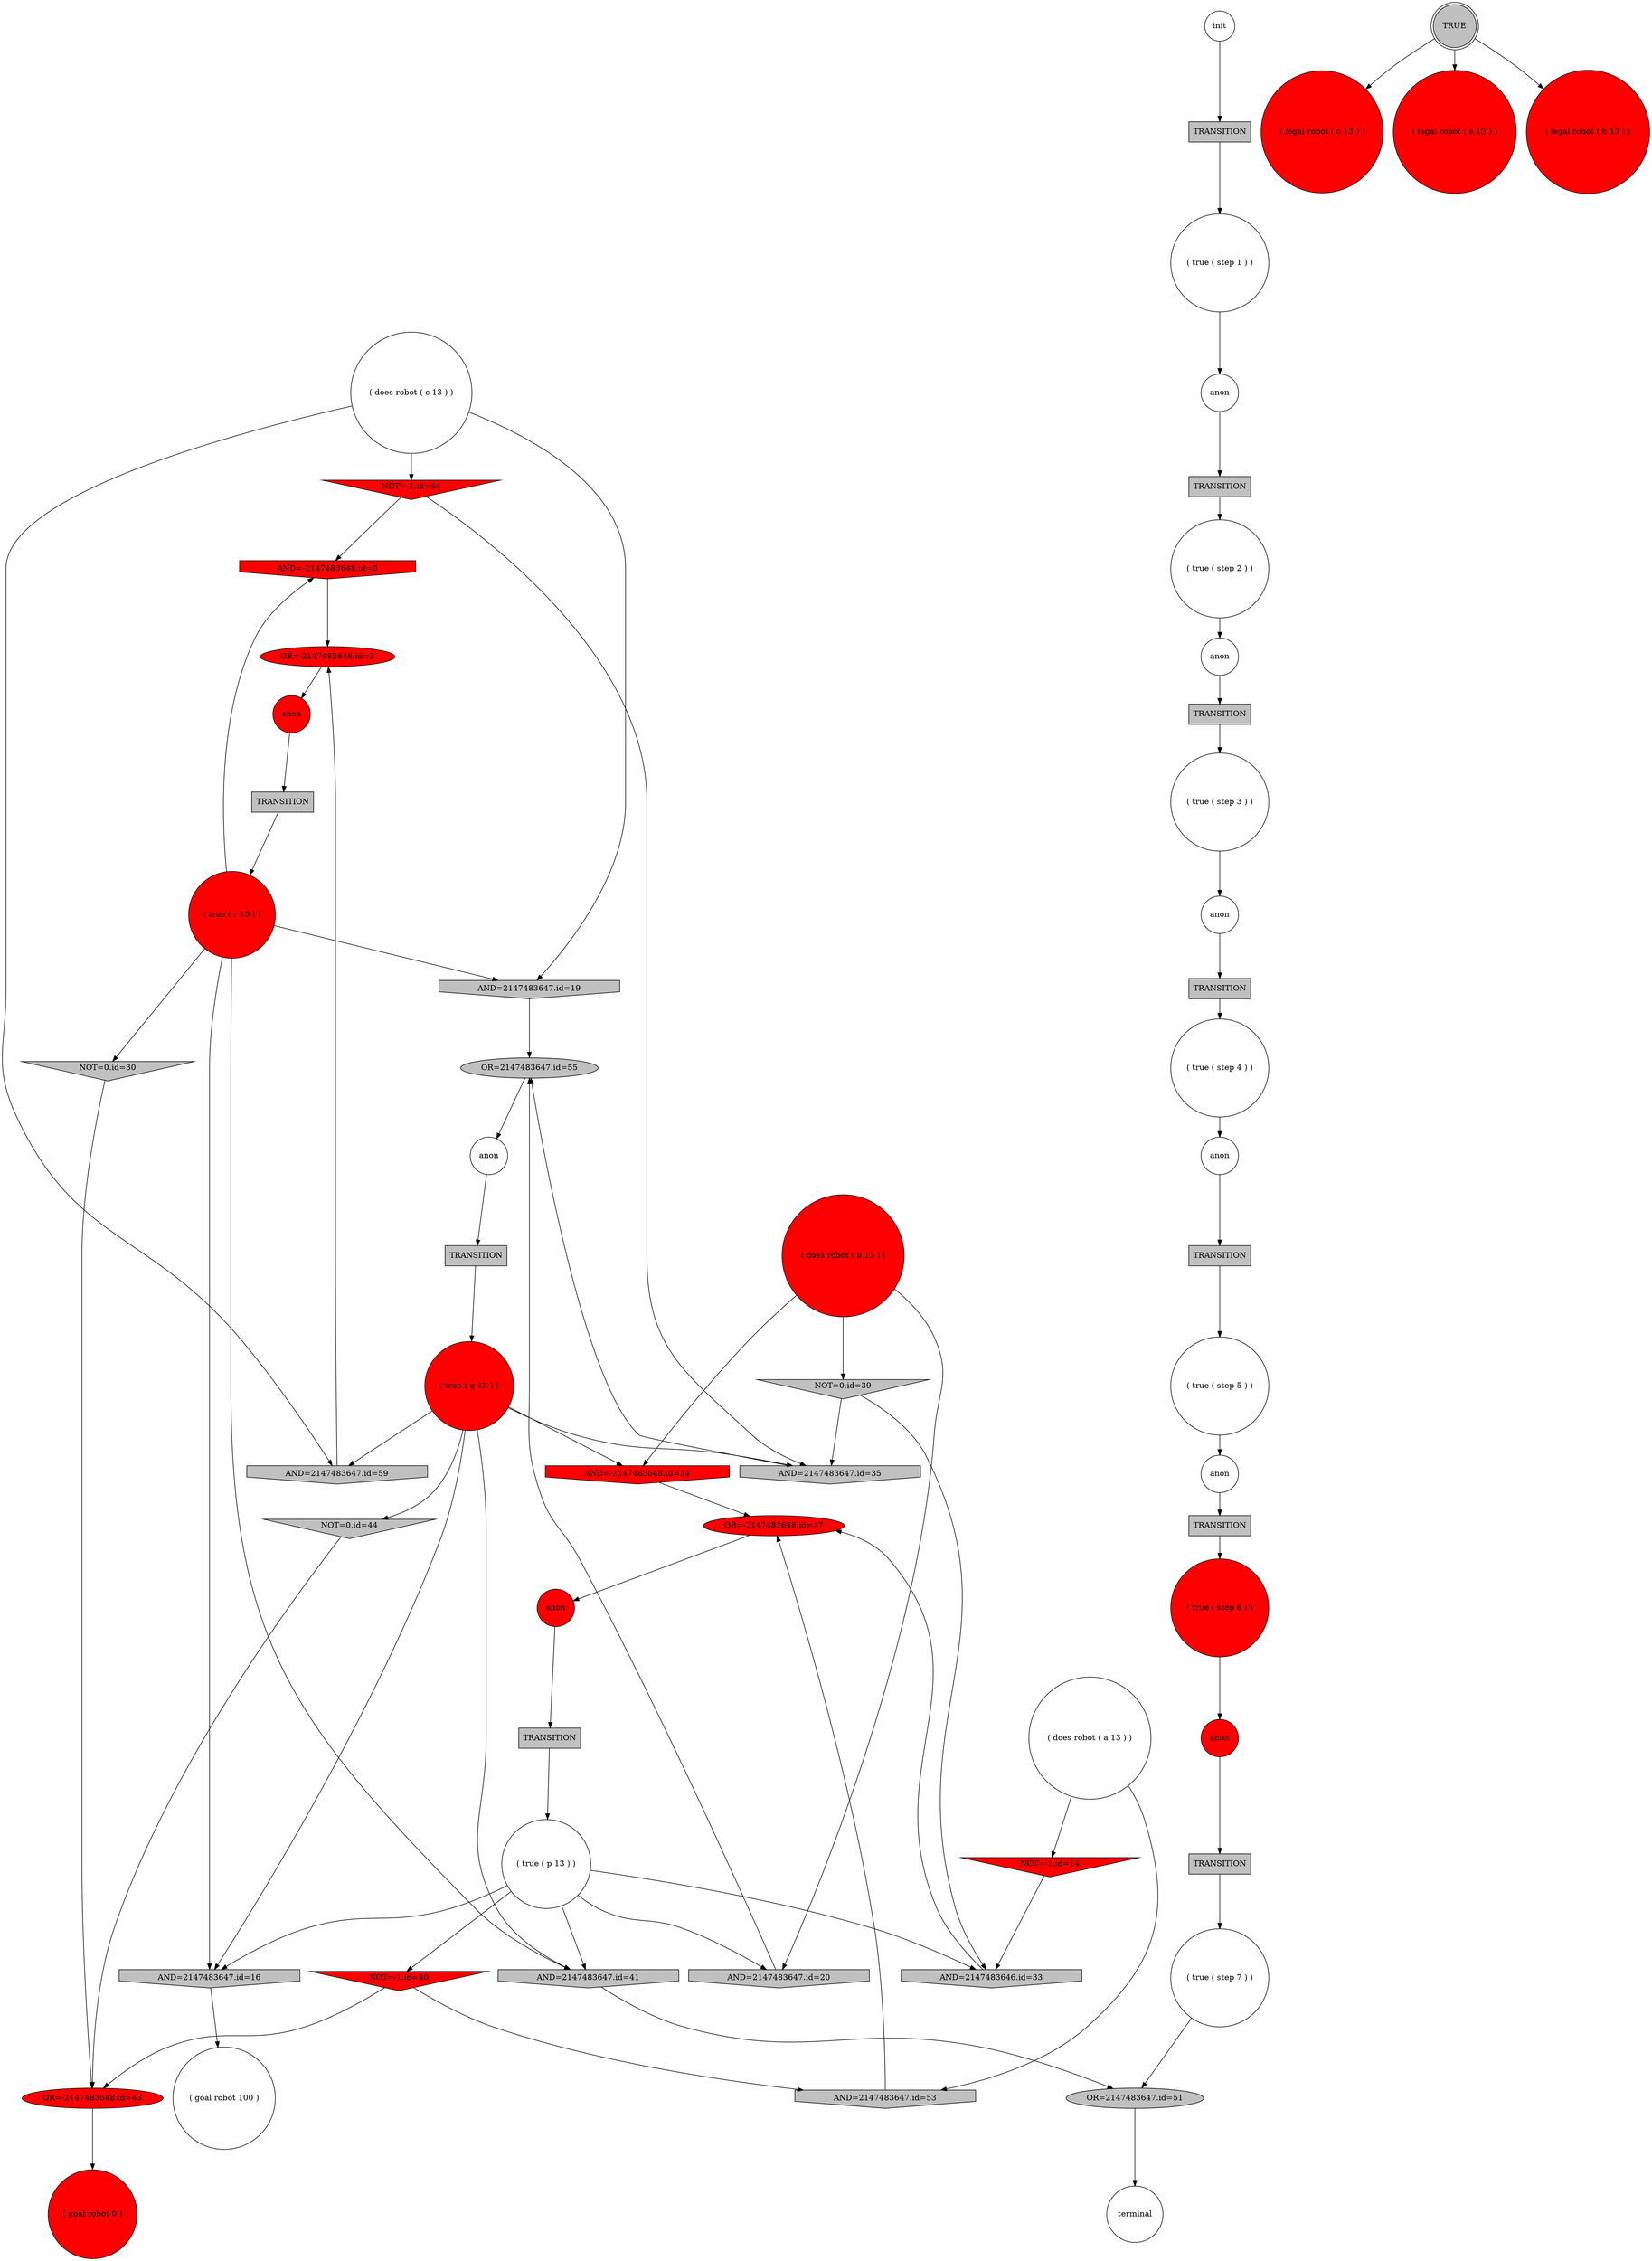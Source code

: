 digraph propNet
{
	"@5cca3cef"[shape=invhouse, style= filled, fillcolor=red, label="AND=-2147483648.id=0"]; "@5cca3cef"->"@3dfa333"; 
	"@3bebbbd5"[shape=circle, style= filled, fillcolor=white, label="( true ( step 5 ) )"]; "@3bebbbd5"->"@3dae7baa"; 
	"@2da0c579"[shape=box, style= filled, fillcolor=grey, label="TRANSITION"]; "@2da0c579"->"@2479f269"; 
	"@3dfa333"[shape=ellipse, style= filled, fillcolor=red, label="OR=-2147483648.id=3"]; "@3dfa333"->"@3eaa7c9f"; 
	"@3143a1b"[shape=box, style= filled, fillcolor=grey, label="TRANSITION"]; "@3143a1b"->"@20429fef"; 
	"@20688176"[shape=circle, style= filled, fillcolor=red, label="( does robot ( b 13 ) )"]; "@20688176"->"@59916b61"; "@20688176"->"@2b1a67f3"; "@20688176"->"@6306c1ac"; 
	"@4456b510"[shape=circle, style= filled, fillcolor=white, label="anon"]; "@4456b510"->"@15ae8ea6"; 
	"@c86e5fd"[shape=circle, style= filled, fillcolor=white, label="init"]; "@c86e5fd"->"@1d3bc3aa"; 
	"@3c6c5de7"[shape=circle, style= filled, fillcolor=white, label="( does robot ( c 13 ) )"]; "@3c6c5de7"->"@f5bc5f2"; "@3c6c5de7"->"@18f7660c"; "@3c6c5de7"->"@7103cebe"; 
	"@34f82d67"[shape=circle, style= filled, fillcolor=white, label="( true ( step 7 ) )"]; "@34f82d67"->"@50028ea9"; 
	"@591e78d7"[shape=circle, style= filled, fillcolor=red, label="( goal robot 0 )"]; 
	"@764a2790"[shape=box, style= filled, fillcolor=grey, label="TRANSITION"]; "@764a2790"->"@1e6579d4"; 
	"@74f356f3"[shape=circle, style= filled, fillcolor=white, label="anon"]; "@74f356f3"->"@75f6a76a"; 
	"@7a93489f"[shape=circle, style= filled, fillcolor=red, label="( true ( step 6 ) )"]; "@7a93489f"->"@7e96288b"; 
	"@4b119134"[shape=invtriangle, style= filled, fillcolor=red, label="NOT=-1.id=14"]; "@4b119134"->"@3e50f20f"; 
	"@3eaa7c9f"[shape=circle, style= filled, fillcolor=red, label="anon"]; "@3eaa7c9f"->"@6e78c98a"; 
	"@75ef57ae"[shape=invhouse, style= filled, fillcolor=grey, label="AND=2147483647.id=16"]; "@75ef57ae"->"@26214a6e"; 
	"@4fa0ddc4"[shape=ellipse, style= filled, fillcolor=red, label="OR=-2147483648.id=17"]; "@4fa0ddc4"->"@12d45962"; 
	"@75f6a76a"[shape=box, style= filled, fillcolor=grey, label="TRANSITION"]; "@75f6a76a"->"@55534145"; 
	"@f5bc5f2"[shape=invhouse, style= filled, fillcolor=grey, label="AND=2147483647.id=19"]; "@f5bc5f2"->"@33bbdc7"; 
	"@6306c1ac"[shape=invhouse, style= filled, fillcolor=grey, label="AND=2147483647.id=20"]; "@6306c1ac"->"@33bbdc7"; 
	"@3568afb3"[shape=circle, style= filled, fillcolor=red, label="( legal robot ( c 13 ) )"]; 
	"@10379ad0"[shape=circle, style= filled, fillcolor=white, label="anon"]; "@10379ad0"->"@2da0c579"; 
	"@3aa0204b"[shape=circle, style= filled, fillcolor=white, label="anon"]; "@3aa0204b"->"@764a2790"; 
	"@59916b61"[shape=invhouse, style= filled, fillcolor=red, label="AND=-2147483648.id=24"]; "@59916b61"->"@4fa0ddc4"; 
	"@15ae8ea6"[shape=box, style= filled, fillcolor=grey, label="TRANSITION"]; "@15ae8ea6"->"@5ae18557"; 
	"@31fe62c3"[shape=circle, style= filled, fillcolor=red, label="( legal robot ( a 13 ) )"]; 
	"@1096d332"[shape=circle, style= filled, fillcolor=red, label="( true ( r 13 ) )"]; "@1096d332"->"@75ef57ae"; "@1096d332"->"@5cca3cef"; "@1096d332"->"@f5bc5f2"; "@1096d332"->"@65cb20b7"; "@1096d332"->"@42bff161"; 
	"@12d45962"[shape=circle, style= filled, fillcolor=red, label="anon"]; "@12d45962"->"@3143a1b"; 
	"@347d7fa3"[shape=box, style= filled, fillcolor=grey, label="TRANSITION"]; "@347d7fa3"->"@7a93489f"; 
	"@42bff161"[shape=invtriangle, style= filled, fillcolor=grey, label="NOT=0.id=30"]; "@42bff161"->"@6417b9cd"; 
	"@55534145"[shape=circle, style= filled, fillcolor=white, label="( true ( step 2 ) )"]; "@55534145"->"@4456b510"; 
	"@26214a6e"[shape=circle, style= filled, fillcolor=white, label="( goal robot 100 )"]; 
	"@3e50f20f"[shape=invhouse, style= filled, fillcolor=grey, label="AND=2147483646.id=33"]; "@3e50f20f"->"@4fa0ddc4"; 
	"@6f3fdb42"[shape=circle, style= filled, fillcolor=white, label="anon"]; "@6f3fdb42"->"@6ef12b54"; 
	"@31520ddc"[shape=invhouse, style= filled, fillcolor=grey, label="AND=2147483647.id=35"]; "@31520ddc"->"@33bbdc7"; 
	"@2289761c"[shape=circle, style= filled, fillcolor=white, label="( does robot ( a 13 ) )"]; "@2289761c"->"@27efb93a"; "@2289761c"->"@4b119134"; 
	"@4cb2582d"[shape=doublecircle, style= filled, fillcolor=grey, label="TRUE"]; "@4cb2582d"->"@358e5925"; "@4cb2582d"->"@31fe62c3"; "@4cb2582d"->"@3568afb3"; 
	"@358e5925"[shape=circle, style= filled, fillcolor=red, label="( legal robot ( b 13 ) )"]; 
	"@2b1a67f3"[shape=invtriangle, style= filled, fillcolor=grey, label="NOT=0.id=39"]; "@2b1a67f3"->"@31520ddc"; "@2b1a67f3"->"@3e50f20f"; 
	"@44b44989"[shape=invtriangle, style= filled, fillcolor=red, label="NOT=-1.id=40"]; "@44b44989"->"@27efb93a"; "@44b44989"->"@6417b9cd"; 
	"@65cb20b7"[shape=invhouse, style= filled, fillcolor=grey, label="AND=2147483647.id=41"]; "@65cb20b7"->"@50028ea9"; 
	"@6ef12b54"[shape=box, style= filled, fillcolor=grey, label="TRANSITION"]; "@6ef12b54"->"@3bebbbd5"; 
	"@6417b9cd"[shape=ellipse, style= filled, fillcolor=red, label="OR=-2147483648.id=43"]; "@6417b9cd"->"@591e78d7"; 
	"@404f75b8"[shape=invtriangle, style= filled, fillcolor=grey, label="NOT=0.id=44"]; "@404f75b8"->"@6417b9cd"; 
	"@5643c3bd"[shape=box, style= filled, fillcolor=grey, label="TRANSITION"]; "@5643c3bd"->"@34f82d67"; 
	"@3dae7baa"[shape=circle, style= filled, fillcolor=white, label="anon"]; "@3dae7baa"->"@347d7fa3"; 
	"@2479f269"[shape=circle, style= filled, fillcolor=white, label="( true ( step 4 ) )"]; "@2479f269"->"@6f3fdb42"; 
	"@7e96288b"[shape=circle, style= filled, fillcolor=red, label="anon"]; "@7e96288b"->"@5643c3bd"; 
	"@1f9c29e1"[shape=circle, style= filled, fillcolor=white, label="terminal"]; 
	"@1d3bc3aa"[shape=box, style= filled, fillcolor=grey, label="TRANSITION"]; "@1d3bc3aa"->"@744c7a82"; 
	"@50028ea9"[shape=ellipse, style= filled, fillcolor=grey, label="OR=2147483647.id=51"]; "@50028ea9"->"@1f9c29e1"; 
	"@744c7a82"[shape=circle, style= filled, fillcolor=white, label="( true ( step 1 ) )"]; "@744c7a82"->"@74f356f3"; 
	"@27efb93a"[shape=invhouse, style= filled, fillcolor=grey, label="AND=2147483647.id=53"]; "@27efb93a"->"@4fa0ddc4"; 
	"@18f7660c"[shape=invtriangle, style= filled, fillcolor=red, label="NOT=-1.id=54"]; "@18f7660c"->"@5cca3cef"; "@18f7660c"->"@31520ddc"; 
	"@33bbdc7"[shape=ellipse, style= filled, fillcolor=grey, label="OR=2147483647.id=55"]; "@33bbdc7"->"@3aa0204b"; 
	"@20429fef"[shape=circle, style= filled, fillcolor=white, label="( true ( p 13 ) )"]; "@20429fef"->"@75ef57ae"; "@20429fef"->"@6306c1ac"; "@20429fef"->"@65cb20b7"; "@20429fef"->"@44b44989"; "@20429fef"->"@3e50f20f"; 
	"@1e6579d4"[shape=circle, style= filled, fillcolor=red, label="( true ( q 13 ) )"]; "@1e6579d4"->"@59916b61"; "@1e6579d4"->"@75ef57ae"; "@1e6579d4"->"@404f75b8"; "@1e6579d4"->"@65cb20b7"; "@1e6579d4"->"@7103cebe"; "@1e6579d4"->"@31520ddc"; 
	"@5ae18557"[shape=circle, style= filled, fillcolor=white, label="( true ( step 3 ) )"]; "@5ae18557"->"@10379ad0"; 
	"@7103cebe"[shape=invhouse, style= filled, fillcolor=grey, label="AND=2147483647.id=59"]; "@7103cebe"->"@3dfa333"; 
	"@6e78c98a"[shape=box, style= filled, fillcolor=grey, label="TRANSITION"]; "@6e78c98a"->"@1096d332"; 
}